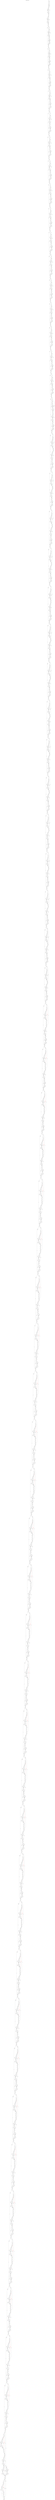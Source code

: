 digraph finite_state_machine {
    label = "mozjpeg.wasm - function 207"
    labelloc =  t
    labelfontsize = 16
    labelfontcolor = black
    labelfontname = "Helvetica"
    node [shape = doublecircle]; 0 1975;
    node [shape = circle];
    0 -> 1[label="block"];
    1 -> 2[label="block"];
    2 -> 3[label="if"];
    2 -> 5[label="~if"];
    3 -> 6[label="br"];
    5 -> 6[label="end"];
    6 -> 7[label="~br_if"];
    6 -> 12[label="br_if"];
    7 -> 8[label="if"];
    7 -> 9[label="~if"];
    8 -> 10[label="else"];
    9 -> 10[label="end"];
    10 -> 11[label="~br_if"];
    10 -> 12[label="br_if"];
    11 -> 12[label="end"];
    12 -> 13[label="block"];
    13 -> 14[label="~br_if"];
    13 -> 21[label="br_if"];
    14 -> 15[label="if"];
    14 -> 16[label="~if"];
    15 -> 17[label="else"];
    16 -> 17[label="end"];
    17 -> 18[label="if"];
    17 -> 20[label="~if"];
    18 -> 21[label="br"];
    20 -> 21[label="end"];
    21 -> 22[label="block"];
    22 -> 23[label="if"];
    22 -> 25[label="~if"];
    23 -> 42[label="br"];
    25 -> 26[label="block"];
    26 -> 27[label="~br_if"];
    26 -> 34[label="br_if"];
    27 -> 28[label="if"];
    27 -> 29[label="~if"];
    28 -> 30[label="else"];
    29 -> 30[label="end"];
    30 -> 31[label="if"];
    30 -> 33[label="~if"];
    31 -> 34[label="br"];
    33 -> 34[label="end"];
    34 -> 35[label="~br_if"];
    34 -> 42[label="br_if"];
    35 -> 36[label="if"];
    35 -> 37[label="~if"];
    36 -> 38[label="else"];
    37 -> 38[label="end"];
    38 -> 39[label="if"];
    38 -> 41[label="~if"];
    39 -> 42[label="br"];
    41 -> 42[label="end"];
    42 -> 43[label="block"];
    43 -> 44[label="if"];
    43 -> 46[label="~if"];
    44 -> 63[label="br"];
    46 -> 47[label="block"];
    47 -> 48[label="~br_if"];
    47 -> 55[label="br_if"];
    48 -> 49[label="if"];
    48 -> 50[label="~if"];
    49 -> 51[label="else"];
    50 -> 51[label="end"];
    51 -> 52[label="if"];
    51 -> 54[label="~if"];
    52 -> 55[label="br"];
    54 -> 55[label="end"];
    55 -> 56[label="~br_if"];
    55 -> 63[label="br_if"];
    56 -> 57[label="if"];
    56 -> 58[label="~if"];
    57 -> 59[label="else"];
    58 -> 59[label="end"];
    59 -> 60[label="if"];
    59 -> 62[label="~if"];
    60 -> 63[label="br"];
    62 -> 63[label="end"];
    63 -> 64[label="block"];
    64 -> 65[label="if"];
    64 -> 67[label="~if"];
    65 -> 84[label="br"];
    67 -> 68[label="block"];
    68 -> 69[label="~br_if"];
    68 -> 76[label="br_if"];
    69 -> 70[label="if"];
    69 -> 71[label="~if"];
    70 -> 72[label="else"];
    71 -> 72[label="end"];
    72 -> 73[label="if"];
    72 -> 75[label="~if"];
    73 -> 76[label="br"];
    75 -> 76[label="end"];
    76 -> 77[label="~br_if"];
    76 -> 84[label="br_if"];
    77 -> 78[label="if"];
    77 -> 79[label="~if"];
    78 -> 80[label="else"];
    79 -> 80[label="end"];
    80 -> 81[label="if"];
    80 -> 83[label="~if"];
    81 -> 84[label="br"];
    83 -> 84[label="end"];
    84 -> 85[label="block"];
    85 -> 86[label="if"];
    85 -> 88[label="~if"];
    86 -> 105[label="br"];
    88 -> 89[label="block"];
    89 -> 90[label="~br_if"];
    89 -> 97[label="br_if"];
    90 -> 91[label="if"];
    90 -> 92[label="~if"];
    91 -> 93[label="else"];
    92 -> 93[label="end"];
    93 -> 94[label="if"];
    93 -> 96[label="~if"];
    94 -> 97[label="br"];
    96 -> 97[label="end"];
    97 -> 98[label="~br_if"];
    97 -> 105[label="br_if"];
    98 -> 99[label="if"];
    98 -> 100[label="~if"];
    99 -> 101[label="else"];
    100 -> 101[label="end"];
    101 -> 102[label="if"];
    101 -> 104[label="~if"];
    102 -> 105[label="br"];
    104 -> 105[label="end"];
    105 -> 106[label="block"];
    106 -> 107[label="if"];
    106 -> 109[label="~if"];
    107 -> 126[label="br"];
    109 -> 110[label="block"];
    110 -> 111[label="~br_if"];
    110 -> 118[label="br_if"];
    111 -> 112[label="if"];
    111 -> 113[label="~if"];
    112 -> 114[label="else"];
    113 -> 114[label="end"];
    114 -> 115[label="if"];
    114 -> 117[label="~if"];
    115 -> 118[label="br"];
    117 -> 118[label="end"];
    118 -> 119[label="~br_if"];
    118 -> 126[label="br_if"];
    119 -> 120[label="if"];
    119 -> 121[label="~if"];
    120 -> 122[label="else"];
    121 -> 122[label="end"];
    122 -> 123[label="if"];
    122 -> 125[label="~if"];
    123 -> 126[label="br"];
    125 -> 126[label="end"];
    126 -> 127[label="block"];
    127 -> 128[label="if"];
    127 -> 130[label="~if"];
    128 -> 147[label="br"];
    130 -> 131[label="block"];
    131 -> 132[label="~br_if"];
    131 -> 139[label="br_if"];
    132 -> 133[label="if"];
    132 -> 134[label="~if"];
    133 -> 135[label="else"];
    134 -> 135[label="end"];
    135 -> 136[label="if"];
    135 -> 138[label="~if"];
    136 -> 139[label="br"];
    138 -> 139[label="end"];
    139 -> 140[label="~br_if"];
    139 -> 147[label="br_if"];
    140 -> 141[label="if"];
    140 -> 142[label="~if"];
    141 -> 143[label="else"];
    142 -> 143[label="end"];
    143 -> 144[label="if"];
    143 -> 146[label="~if"];
    144 -> 147[label="br"];
    146 -> 147[label="end"];
    147 -> 148[label="block"];
    148 -> 149[label="if"];
    148 -> 151[label="~if"];
    149 -> 168[label="br"];
    151 -> 152[label="block"];
    152 -> 153[label="~br_if"];
    152 -> 160[label="br_if"];
    153 -> 154[label="if"];
    153 -> 155[label="~if"];
    154 -> 156[label="else"];
    155 -> 156[label="end"];
    156 -> 157[label="if"];
    156 -> 159[label="~if"];
    157 -> 160[label="br"];
    159 -> 160[label="end"];
    160 -> 161[label="~br_if"];
    160 -> 168[label="br_if"];
    161 -> 162[label="if"];
    161 -> 163[label="~if"];
    162 -> 164[label="else"];
    163 -> 164[label="end"];
    164 -> 165[label="if"];
    164 -> 167[label="~if"];
    165 -> 168[label="br"];
    167 -> 168[label="end"];
    168 -> 169[label="block"];
    169 -> 170[label="if"];
    169 -> 172[label="~if"];
    170 -> 189[label="br"];
    172 -> 173[label="block"];
    173 -> 174[label="~br_if"];
    173 -> 181[label="br_if"];
    174 -> 175[label="if"];
    174 -> 176[label="~if"];
    175 -> 177[label="else"];
    176 -> 177[label="end"];
    177 -> 178[label="if"];
    177 -> 180[label="~if"];
    178 -> 181[label="br"];
    180 -> 181[label="end"];
    181 -> 182[label="~br_if"];
    181 -> 189[label="br_if"];
    182 -> 183[label="if"];
    182 -> 184[label="~if"];
    183 -> 185[label="else"];
    184 -> 185[label="end"];
    185 -> 186[label="if"];
    185 -> 188[label="~if"];
    186 -> 189[label="br"];
    188 -> 189[label="end"];
    189 -> 190[label="block"];
    190 -> 191[label="if"];
    190 -> 193[label="~if"];
    191 -> 210[label="br"];
    193 -> 194[label="block"];
    194 -> 195[label="~br_if"];
    194 -> 202[label="br_if"];
    195 -> 196[label="if"];
    195 -> 197[label="~if"];
    196 -> 198[label="else"];
    197 -> 198[label="end"];
    198 -> 199[label="if"];
    198 -> 201[label="~if"];
    199 -> 202[label="br"];
    201 -> 202[label="end"];
    202 -> 203[label="~br_if"];
    202 -> 210[label="br_if"];
    203 -> 204[label="if"];
    203 -> 205[label="~if"];
    204 -> 206[label="else"];
    205 -> 206[label="end"];
    206 -> 207[label="if"];
    206 -> 209[label="~if"];
    207 -> 210[label="br"];
    209 -> 210[label="end"];
    210 -> 211[label="block"];
    211 -> 212[label="if"];
    211 -> 214[label="~if"];
    212 -> 231[label="br"];
    214 -> 215[label="block"];
    215 -> 216[label="~br_if"];
    215 -> 223[label="br_if"];
    216 -> 217[label="if"];
    216 -> 218[label="~if"];
    217 -> 219[label="else"];
    218 -> 219[label="end"];
    219 -> 220[label="if"];
    219 -> 222[label="~if"];
    220 -> 223[label="br"];
    222 -> 223[label="end"];
    223 -> 224[label="~br_if"];
    223 -> 231[label="br_if"];
    224 -> 225[label="if"];
    224 -> 226[label="~if"];
    225 -> 227[label="else"];
    226 -> 227[label="end"];
    227 -> 228[label="if"];
    227 -> 230[label="~if"];
    228 -> 231[label="br"];
    230 -> 231[label="end"];
    231 -> 232[label="block"];
    232 -> 233[label="if"];
    232 -> 235[label="~if"];
    233 -> 252[label="br"];
    235 -> 236[label="block"];
    236 -> 237[label="~br_if"];
    236 -> 244[label="br_if"];
    237 -> 238[label="if"];
    237 -> 239[label="~if"];
    238 -> 240[label="else"];
    239 -> 240[label="end"];
    240 -> 241[label="if"];
    240 -> 243[label="~if"];
    241 -> 244[label="br"];
    243 -> 244[label="end"];
    244 -> 245[label="~br_if"];
    244 -> 252[label="br_if"];
    245 -> 246[label="if"];
    245 -> 247[label="~if"];
    246 -> 248[label="else"];
    247 -> 248[label="end"];
    248 -> 249[label="if"];
    248 -> 251[label="~if"];
    249 -> 252[label="br"];
    251 -> 252[label="end"];
    252 -> 253[label="block"];
    253 -> 254[label="if"];
    253 -> 256[label="~if"];
    254 -> 273[label="br"];
    256 -> 257[label="block"];
    257 -> 258[label="~br_if"];
    257 -> 265[label="br_if"];
    258 -> 259[label="if"];
    258 -> 260[label="~if"];
    259 -> 261[label="else"];
    260 -> 261[label="end"];
    261 -> 262[label="if"];
    261 -> 264[label="~if"];
    262 -> 265[label="br"];
    264 -> 265[label="end"];
    265 -> 266[label="~br_if"];
    265 -> 273[label="br_if"];
    266 -> 267[label="if"];
    266 -> 268[label="~if"];
    267 -> 269[label="else"];
    268 -> 269[label="end"];
    269 -> 270[label="if"];
    269 -> 272[label="~if"];
    270 -> 273[label="br"];
    272 -> 273[label="end"];
    273 -> 274[label="block"];
    274 -> 275[label="if"];
    274 -> 277[label="~if"];
    275 -> 294[label="br"];
    277 -> 278[label="block"];
    278 -> 279[label="~br_if"];
    278 -> 286[label="br_if"];
    279 -> 280[label="if"];
    279 -> 281[label="~if"];
    280 -> 282[label="else"];
    281 -> 282[label="end"];
    282 -> 283[label="if"];
    282 -> 285[label="~if"];
    283 -> 286[label="br"];
    285 -> 286[label="end"];
    286 -> 287[label="~br_if"];
    286 -> 294[label="br_if"];
    287 -> 288[label="if"];
    287 -> 289[label="~if"];
    288 -> 290[label="else"];
    289 -> 290[label="end"];
    290 -> 291[label="if"];
    290 -> 293[label="~if"];
    291 -> 294[label="br"];
    293 -> 294[label="end"];
    294 -> 295[label="block"];
    295 -> 296[label="if"];
    295 -> 298[label="~if"];
    296 -> 315[label="br"];
    298 -> 299[label="block"];
    299 -> 300[label="~br_if"];
    299 -> 307[label="br_if"];
    300 -> 301[label="if"];
    300 -> 302[label="~if"];
    301 -> 303[label="else"];
    302 -> 303[label="end"];
    303 -> 304[label="if"];
    303 -> 306[label="~if"];
    304 -> 307[label="br"];
    306 -> 307[label="end"];
    307 -> 308[label="~br_if"];
    307 -> 315[label="br_if"];
    308 -> 309[label="if"];
    308 -> 310[label="~if"];
    309 -> 311[label="else"];
    310 -> 311[label="end"];
    311 -> 312[label="if"];
    311 -> 314[label="~if"];
    312 -> 315[label="br"];
    314 -> 315[label="end"];
    315 -> 316[label="block"];
    316 -> 317[label="if"];
    316 -> 319[label="~if"];
    317 -> 336[label="br"];
    319 -> 320[label="block"];
    320 -> 321[label="~br_if"];
    320 -> 328[label="br_if"];
    321 -> 322[label="if"];
    321 -> 323[label="~if"];
    322 -> 324[label="else"];
    323 -> 324[label="end"];
    324 -> 325[label="if"];
    324 -> 327[label="~if"];
    325 -> 328[label="br"];
    327 -> 328[label="end"];
    328 -> 329[label="~br_if"];
    328 -> 336[label="br_if"];
    329 -> 330[label="if"];
    329 -> 331[label="~if"];
    330 -> 332[label="else"];
    331 -> 332[label="end"];
    332 -> 333[label="if"];
    332 -> 335[label="~if"];
    333 -> 336[label="br"];
    335 -> 336[label="end"];
    336 -> 337[label="block"];
    337 -> 338[label="if"];
    337 -> 340[label="~if"];
    338 -> 357[label="br"];
    340 -> 341[label="block"];
    341 -> 342[label="~br_if"];
    341 -> 349[label="br_if"];
    342 -> 343[label="if"];
    342 -> 344[label="~if"];
    343 -> 345[label="else"];
    344 -> 345[label="end"];
    345 -> 346[label="if"];
    345 -> 348[label="~if"];
    346 -> 349[label="br"];
    348 -> 349[label="end"];
    349 -> 350[label="~br_if"];
    349 -> 357[label="br_if"];
    350 -> 351[label="if"];
    350 -> 352[label="~if"];
    351 -> 353[label="else"];
    352 -> 353[label="end"];
    353 -> 354[label="if"];
    353 -> 356[label="~if"];
    354 -> 357[label="br"];
    356 -> 357[label="end"];
    357 -> 358[label="block"];
    358 -> 359[label="if"];
    358 -> 361[label="~if"];
    359 -> 388[label="br"];
    361 -> 362[label="block"];
    362 -> 363[label="~br_if"];
    362 -> 371[label="br_if"];
    363 -> 364[label="~br_if"];
    363 -> 371[label="br_if"];
    364 -> 365[label="if"];
    364 -> 366[label="~if"];
    365 -> 367[label="else"];
    366 -> 367[label="end"];
    367 -> 368[label="if"];
    367 -> 370[label="~if"];
    368 -> 371[label="br"];
    370 -> 371[label="end"];
    371 -> 372[label="block"];
    372 -> 373[label="~br_if"];
    372 -> 380[label="br_if"];
    373 -> 374[label="if"];
    373 -> 375[label="~if"];
    374 -> 376[label="else"];
    375 -> 376[label="end"];
    376 -> 377[label="if"];
    376 -> 379[label="~if"];
    377 -> 380[label="br"];
    379 -> 380[label="end"];
    380 -> 381[label="~br_if"];
    380 -> 388[label="br_if"];
    381 -> 382[label="if"];
    381 -> 383[label="~if"];
    382 -> 384[label="else"];
    383 -> 384[label="end"];
    384 -> 385[label="if"];
    384 -> 387[label="~if"];
    385 -> 388[label="br"];
    387 -> 388[label="end"];
    388 -> 389[label="block"];
    389 -> 390[label="if"];
    389 -> 392[label="~if"];
    390 -> 420[label="br"];
    392 -> 393[label="if"];
    392 -> 403[label="~if"];
    393 -> 394[label="block"];
    394 -> 395[label="~br_if"];
    394 -> 402[label="br_if"];
    395 -> 396[label="if"];
    395 -> 397[label="~if"];
    396 -> 398[label="else"];
    397 -> 398[label="end"];
    398 -> 399[label="if"];
    398 -> 401[label="~if"];
    399 -> 402[label="br"];
    401 -> 402[label="end"];
    402 -> 403[label="end"];
    403 -> 404[label="block"];
    404 -> 405[label="~br_if"];
    404 -> 412[label="br_if"];
    405 -> 406[label="if"];
    405 -> 407[label="~if"];
    406 -> 408[label="else"];
    407 -> 408[label="end"];
    408 -> 409[label="if"];
    408 -> 411[label="~if"];
    409 -> 412[label="br"];
    411 -> 412[label="end"];
    412 -> 413[label="~br_if"];
    412 -> 420[label="br_if"];
    413 -> 414[label="if"];
    413 -> 415[label="~if"];
    414 -> 416[label="else"];
    415 -> 416[label="end"];
    416 -> 417[label="if"];
    416 -> 419[label="~if"];
    417 -> 420[label="br"];
    419 -> 420[label="end"];
    420 -> 421[label="block"];
    421 -> 422[label="if"];
    421 -> 424[label="~if"];
    422 -> 452[label="br"];
    424 -> 425[label="if"];
    424 -> 435[label="~if"];
    425 -> 426[label="block"];
    426 -> 427[label="~br_if"];
    426 -> 434[label="br_if"];
    427 -> 428[label="if"];
    427 -> 429[label="~if"];
    428 -> 430[label="else"];
    429 -> 430[label="end"];
    430 -> 431[label="if"];
    430 -> 433[label="~if"];
    431 -> 434[label="br"];
    433 -> 434[label="end"];
    434 -> 435[label="end"];
    435 -> 436[label="block"];
    436 -> 437[label="~br_if"];
    436 -> 444[label="br_if"];
    437 -> 438[label="if"];
    437 -> 439[label="~if"];
    438 -> 440[label="else"];
    439 -> 440[label="end"];
    440 -> 441[label="if"];
    440 -> 443[label="~if"];
    441 -> 444[label="br"];
    443 -> 444[label="end"];
    444 -> 445[label="~br_if"];
    444 -> 452[label="br_if"];
    445 -> 446[label="if"];
    445 -> 447[label="~if"];
    446 -> 448[label="else"];
    447 -> 448[label="end"];
    448 -> 449[label="if"];
    448 -> 451[label="~if"];
    449 -> 452[label="br"];
    451 -> 452[label="end"];
    452 -> 453[label="block"];
    453 -> 454[label="if"];
    453 -> 456[label="~if"];
    454 -> 484[label="br"];
    456 -> 457[label="if"];
    456 -> 467[label="~if"];
    457 -> 458[label="block"];
    458 -> 459[label="~br_if"];
    458 -> 466[label="br_if"];
    459 -> 460[label="if"];
    459 -> 461[label="~if"];
    460 -> 462[label="else"];
    461 -> 462[label="end"];
    462 -> 463[label="if"];
    462 -> 465[label="~if"];
    463 -> 466[label="br"];
    465 -> 466[label="end"];
    466 -> 467[label="end"];
    467 -> 468[label="block"];
    468 -> 469[label="~br_if"];
    468 -> 476[label="br_if"];
    469 -> 470[label="if"];
    469 -> 471[label="~if"];
    470 -> 472[label="else"];
    471 -> 472[label="end"];
    472 -> 473[label="if"];
    472 -> 475[label="~if"];
    473 -> 476[label="br"];
    475 -> 476[label="end"];
    476 -> 477[label="~br_if"];
    476 -> 484[label="br_if"];
    477 -> 478[label="if"];
    477 -> 479[label="~if"];
    478 -> 480[label="else"];
    479 -> 480[label="end"];
    480 -> 481[label="if"];
    480 -> 483[label="~if"];
    481 -> 484[label="br"];
    483 -> 484[label="end"];
    484 -> 485[label="block"];
    485 -> 486[label="if"];
    485 -> 488[label="~if"];
    486 -> 516[label="br"];
    488 -> 489[label="if"];
    488 -> 499[label="~if"];
    489 -> 490[label="block"];
    490 -> 491[label="~br_if"];
    490 -> 498[label="br_if"];
    491 -> 492[label="if"];
    491 -> 493[label="~if"];
    492 -> 494[label="else"];
    493 -> 494[label="end"];
    494 -> 495[label="if"];
    494 -> 497[label="~if"];
    495 -> 498[label="br"];
    497 -> 498[label="end"];
    498 -> 499[label="end"];
    499 -> 500[label="block"];
    500 -> 501[label="~br_if"];
    500 -> 508[label="br_if"];
    501 -> 502[label="if"];
    501 -> 503[label="~if"];
    502 -> 504[label="else"];
    503 -> 504[label="end"];
    504 -> 505[label="if"];
    504 -> 507[label="~if"];
    505 -> 508[label="br"];
    507 -> 508[label="end"];
    508 -> 509[label="~br_if"];
    508 -> 516[label="br_if"];
    509 -> 510[label="if"];
    509 -> 511[label="~if"];
    510 -> 512[label="else"];
    511 -> 512[label="end"];
    512 -> 513[label="if"];
    512 -> 515[label="~if"];
    513 -> 516[label="br"];
    515 -> 516[label="end"];
    516 -> 517[label="block"];
    517 -> 518[label="if"];
    517 -> 520[label="~if"];
    518 -> 548[label="br"];
    520 -> 521[label="if"];
    520 -> 531[label="~if"];
    521 -> 522[label="block"];
    522 -> 523[label="~br_if"];
    522 -> 530[label="br_if"];
    523 -> 524[label="if"];
    523 -> 525[label="~if"];
    524 -> 526[label="else"];
    525 -> 526[label="end"];
    526 -> 527[label="if"];
    526 -> 529[label="~if"];
    527 -> 530[label="br"];
    529 -> 530[label="end"];
    530 -> 531[label="end"];
    531 -> 532[label="block"];
    532 -> 533[label="~br_if"];
    532 -> 540[label="br_if"];
    533 -> 534[label="if"];
    533 -> 535[label="~if"];
    534 -> 536[label="else"];
    535 -> 536[label="end"];
    536 -> 537[label="if"];
    536 -> 539[label="~if"];
    537 -> 540[label="br"];
    539 -> 540[label="end"];
    540 -> 541[label="~br_if"];
    540 -> 548[label="br_if"];
    541 -> 542[label="if"];
    541 -> 543[label="~if"];
    542 -> 544[label="else"];
    543 -> 544[label="end"];
    544 -> 545[label="if"];
    544 -> 547[label="~if"];
    545 -> 548[label="br"];
    547 -> 548[label="end"];
    548 -> 549[label="block"];
    549 -> 550[label="if"];
    549 -> 552[label="~if"];
    550 -> 580[label="br"];
    552 -> 553[label="if"];
    552 -> 563[label="~if"];
    553 -> 554[label="block"];
    554 -> 555[label="~br_if"];
    554 -> 562[label="br_if"];
    555 -> 556[label="if"];
    555 -> 557[label="~if"];
    556 -> 558[label="else"];
    557 -> 558[label="end"];
    558 -> 559[label="if"];
    558 -> 561[label="~if"];
    559 -> 562[label="br"];
    561 -> 562[label="end"];
    562 -> 563[label="end"];
    563 -> 564[label="block"];
    564 -> 565[label="~br_if"];
    564 -> 572[label="br_if"];
    565 -> 566[label="if"];
    565 -> 567[label="~if"];
    566 -> 568[label="else"];
    567 -> 568[label="end"];
    568 -> 569[label="if"];
    568 -> 571[label="~if"];
    569 -> 572[label="br"];
    571 -> 572[label="end"];
    572 -> 573[label="~br_if"];
    572 -> 580[label="br_if"];
    573 -> 574[label="if"];
    573 -> 575[label="~if"];
    574 -> 576[label="else"];
    575 -> 576[label="end"];
    576 -> 577[label="if"];
    576 -> 579[label="~if"];
    577 -> 580[label="br"];
    579 -> 580[label="end"];
    580 -> 581[label="block"];
    581 -> 582[label="if"];
    581 -> 584[label="~if"];
    582 -> 612[label="br"];
    584 -> 585[label="if"];
    584 -> 595[label="~if"];
    585 -> 586[label="block"];
    586 -> 587[label="~br_if"];
    586 -> 594[label="br_if"];
    587 -> 588[label="if"];
    587 -> 589[label="~if"];
    588 -> 590[label="else"];
    589 -> 590[label="end"];
    590 -> 591[label="if"];
    590 -> 593[label="~if"];
    591 -> 594[label="br"];
    593 -> 594[label="end"];
    594 -> 595[label="end"];
    595 -> 596[label="block"];
    596 -> 597[label="~br_if"];
    596 -> 604[label="br_if"];
    597 -> 598[label="if"];
    597 -> 599[label="~if"];
    598 -> 600[label="else"];
    599 -> 600[label="end"];
    600 -> 601[label="if"];
    600 -> 603[label="~if"];
    601 -> 604[label="br"];
    603 -> 604[label="end"];
    604 -> 605[label="~br_if"];
    604 -> 612[label="br_if"];
    605 -> 606[label="if"];
    605 -> 607[label="~if"];
    606 -> 608[label="else"];
    607 -> 608[label="end"];
    608 -> 609[label="if"];
    608 -> 611[label="~if"];
    609 -> 612[label="br"];
    611 -> 612[label="end"];
    612 -> 613[label="block"];
    613 -> 614[label="if"];
    613 -> 616[label="~if"];
    614 -> 644[label="br"];
    616 -> 617[label="if"];
    616 -> 627[label="~if"];
    617 -> 618[label="block"];
    618 -> 619[label="~br_if"];
    618 -> 626[label="br_if"];
    619 -> 620[label="if"];
    619 -> 621[label="~if"];
    620 -> 622[label="else"];
    621 -> 622[label="end"];
    622 -> 623[label="if"];
    622 -> 625[label="~if"];
    623 -> 626[label="br"];
    625 -> 626[label="end"];
    626 -> 627[label="end"];
    627 -> 628[label="block"];
    628 -> 629[label="~br_if"];
    628 -> 636[label="br_if"];
    629 -> 630[label="if"];
    629 -> 631[label="~if"];
    630 -> 632[label="else"];
    631 -> 632[label="end"];
    632 -> 633[label="if"];
    632 -> 635[label="~if"];
    633 -> 636[label="br"];
    635 -> 636[label="end"];
    636 -> 637[label="~br_if"];
    636 -> 644[label="br_if"];
    637 -> 638[label="if"];
    637 -> 639[label="~if"];
    638 -> 640[label="else"];
    639 -> 640[label="end"];
    640 -> 641[label="if"];
    640 -> 643[label="~if"];
    641 -> 644[label="br"];
    643 -> 644[label="end"];
    644 -> 645[label="block"];
    645 -> 646[label="if"];
    645 -> 648[label="~if"];
    646 -> 676[label="br"];
    648 -> 649[label="if"];
    648 -> 659[label="~if"];
    649 -> 650[label="block"];
    650 -> 651[label="~br_if"];
    650 -> 658[label="br_if"];
    651 -> 652[label="if"];
    651 -> 653[label="~if"];
    652 -> 654[label="else"];
    653 -> 654[label="end"];
    654 -> 655[label="if"];
    654 -> 657[label="~if"];
    655 -> 658[label="br"];
    657 -> 658[label="end"];
    658 -> 659[label="end"];
    659 -> 660[label="block"];
    660 -> 661[label="~br_if"];
    660 -> 668[label="br_if"];
    661 -> 662[label="if"];
    661 -> 663[label="~if"];
    662 -> 664[label="else"];
    663 -> 664[label="end"];
    664 -> 665[label="if"];
    664 -> 667[label="~if"];
    665 -> 668[label="br"];
    667 -> 668[label="end"];
    668 -> 669[label="~br_if"];
    668 -> 676[label="br_if"];
    669 -> 670[label="if"];
    669 -> 671[label="~if"];
    670 -> 672[label="else"];
    671 -> 672[label="end"];
    672 -> 673[label="if"];
    672 -> 675[label="~if"];
    673 -> 676[label="br"];
    675 -> 676[label="end"];
    676 -> 677[label="block"];
    677 -> 678[label="if"];
    677 -> 680[label="~if"];
    678 -> 708[label="br"];
    680 -> 681[label="if"];
    680 -> 691[label="~if"];
    681 -> 682[label="block"];
    682 -> 683[label="~br_if"];
    682 -> 690[label="br_if"];
    683 -> 684[label="if"];
    683 -> 685[label="~if"];
    684 -> 686[label="else"];
    685 -> 686[label="end"];
    686 -> 687[label="if"];
    686 -> 689[label="~if"];
    687 -> 690[label="br"];
    689 -> 690[label="end"];
    690 -> 691[label="end"];
    691 -> 692[label="block"];
    692 -> 693[label="~br_if"];
    692 -> 700[label="br_if"];
    693 -> 694[label="if"];
    693 -> 695[label="~if"];
    694 -> 696[label="else"];
    695 -> 696[label="end"];
    696 -> 697[label="if"];
    696 -> 699[label="~if"];
    697 -> 700[label="br"];
    699 -> 700[label="end"];
    700 -> 701[label="~br_if"];
    700 -> 708[label="br_if"];
    701 -> 702[label="if"];
    701 -> 703[label="~if"];
    702 -> 704[label="else"];
    703 -> 704[label="end"];
    704 -> 705[label="if"];
    704 -> 707[label="~if"];
    705 -> 708[label="br"];
    707 -> 708[label="end"];
    708 -> 709[label="block"];
    709 -> 710[label="if"];
    709 -> 712[label="~if"];
    710 -> 740[label="br"];
    712 -> 713[label="if"];
    712 -> 723[label="~if"];
    713 -> 714[label="block"];
    714 -> 715[label="~br_if"];
    714 -> 722[label="br_if"];
    715 -> 716[label="if"];
    715 -> 717[label="~if"];
    716 -> 718[label="else"];
    717 -> 718[label="end"];
    718 -> 719[label="if"];
    718 -> 721[label="~if"];
    719 -> 722[label="br"];
    721 -> 722[label="end"];
    722 -> 723[label="end"];
    723 -> 724[label="block"];
    724 -> 725[label="~br_if"];
    724 -> 732[label="br_if"];
    725 -> 726[label="if"];
    725 -> 727[label="~if"];
    726 -> 728[label="else"];
    727 -> 728[label="end"];
    728 -> 729[label="if"];
    728 -> 731[label="~if"];
    729 -> 732[label="br"];
    731 -> 732[label="end"];
    732 -> 733[label="~br_if"];
    732 -> 740[label="br_if"];
    733 -> 734[label="if"];
    733 -> 735[label="~if"];
    734 -> 736[label="else"];
    735 -> 736[label="end"];
    736 -> 737[label="if"];
    736 -> 739[label="~if"];
    737 -> 740[label="br"];
    739 -> 740[label="end"];
    740 -> 741[label="block"];
    741 -> 742[label="if"];
    741 -> 744[label="~if"];
    742 -> 772[label="br"];
    744 -> 745[label="if"];
    744 -> 755[label="~if"];
    745 -> 746[label="block"];
    746 -> 747[label="~br_if"];
    746 -> 754[label="br_if"];
    747 -> 748[label="if"];
    747 -> 749[label="~if"];
    748 -> 750[label="else"];
    749 -> 750[label="end"];
    750 -> 751[label="if"];
    750 -> 753[label="~if"];
    751 -> 754[label="br"];
    753 -> 754[label="end"];
    754 -> 755[label="end"];
    755 -> 756[label="block"];
    756 -> 757[label="~br_if"];
    756 -> 764[label="br_if"];
    757 -> 758[label="if"];
    757 -> 759[label="~if"];
    758 -> 760[label="else"];
    759 -> 760[label="end"];
    760 -> 761[label="if"];
    760 -> 763[label="~if"];
    761 -> 764[label="br"];
    763 -> 764[label="end"];
    764 -> 765[label="~br_if"];
    764 -> 772[label="br_if"];
    765 -> 766[label="if"];
    765 -> 767[label="~if"];
    766 -> 768[label="else"];
    767 -> 768[label="end"];
    768 -> 769[label="if"];
    768 -> 771[label="~if"];
    769 -> 772[label="br"];
    771 -> 772[label="end"];
    772 -> 773[label="block"];
    773 -> 774[label="if"];
    773 -> 776[label="~if"];
    774 -> 804[label="br"];
    776 -> 777[label="if"];
    776 -> 787[label="~if"];
    777 -> 778[label="block"];
    778 -> 779[label="~br_if"];
    778 -> 786[label="br_if"];
    779 -> 780[label="if"];
    779 -> 781[label="~if"];
    780 -> 782[label="else"];
    781 -> 782[label="end"];
    782 -> 783[label="if"];
    782 -> 785[label="~if"];
    783 -> 786[label="br"];
    785 -> 786[label="end"];
    786 -> 787[label="end"];
    787 -> 788[label="block"];
    788 -> 789[label="~br_if"];
    788 -> 796[label="br_if"];
    789 -> 790[label="if"];
    789 -> 791[label="~if"];
    790 -> 792[label="else"];
    791 -> 792[label="end"];
    792 -> 793[label="if"];
    792 -> 795[label="~if"];
    793 -> 796[label="br"];
    795 -> 796[label="end"];
    796 -> 797[label="~br_if"];
    796 -> 804[label="br_if"];
    797 -> 798[label="if"];
    797 -> 799[label="~if"];
    798 -> 800[label="else"];
    799 -> 800[label="end"];
    800 -> 801[label="if"];
    800 -> 803[label="~if"];
    801 -> 804[label="br"];
    803 -> 804[label="end"];
    804 -> 805[label="block"];
    805 -> 806[label="if"];
    805 -> 808[label="~if"];
    806 -> 836[label="br"];
    808 -> 809[label="if"];
    808 -> 819[label="~if"];
    809 -> 810[label="block"];
    810 -> 811[label="~br_if"];
    810 -> 818[label="br_if"];
    811 -> 812[label="if"];
    811 -> 813[label="~if"];
    812 -> 814[label="else"];
    813 -> 814[label="end"];
    814 -> 815[label="if"];
    814 -> 817[label="~if"];
    815 -> 818[label="br"];
    817 -> 818[label="end"];
    818 -> 819[label="end"];
    819 -> 820[label="block"];
    820 -> 821[label="~br_if"];
    820 -> 828[label="br_if"];
    821 -> 822[label="if"];
    821 -> 823[label="~if"];
    822 -> 824[label="else"];
    823 -> 824[label="end"];
    824 -> 825[label="if"];
    824 -> 827[label="~if"];
    825 -> 828[label="br"];
    827 -> 828[label="end"];
    828 -> 829[label="~br_if"];
    828 -> 836[label="br_if"];
    829 -> 830[label="if"];
    829 -> 831[label="~if"];
    830 -> 832[label="else"];
    831 -> 832[label="end"];
    832 -> 833[label="if"];
    832 -> 835[label="~if"];
    833 -> 836[label="br"];
    835 -> 836[label="end"];
    836 -> 837[label="block"];
    837 -> 838[label="if"];
    837 -> 840[label="~if"];
    838 -> 868[label="br"];
    840 -> 841[label="if"];
    840 -> 851[label="~if"];
    841 -> 842[label="block"];
    842 -> 843[label="~br_if"];
    842 -> 850[label="br_if"];
    843 -> 844[label="if"];
    843 -> 845[label="~if"];
    844 -> 846[label="else"];
    845 -> 846[label="end"];
    846 -> 847[label="if"];
    846 -> 849[label="~if"];
    847 -> 850[label="br"];
    849 -> 850[label="end"];
    850 -> 851[label="end"];
    851 -> 852[label="block"];
    852 -> 853[label="~br_if"];
    852 -> 860[label="br_if"];
    853 -> 854[label="if"];
    853 -> 855[label="~if"];
    854 -> 856[label="else"];
    855 -> 856[label="end"];
    856 -> 857[label="if"];
    856 -> 859[label="~if"];
    857 -> 860[label="br"];
    859 -> 860[label="end"];
    860 -> 861[label="~br_if"];
    860 -> 868[label="br_if"];
    861 -> 862[label="if"];
    861 -> 863[label="~if"];
    862 -> 864[label="else"];
    863 -> 864[label="end"];
    864 -> 865[label="if"];
    864 -> 867[label="~if"];
    865 -> 868[label="br"];
    867 -> 868[label="end"];
    868 -> 869[label="block"];
    869 -> 870[label="if"];
    869 -> 872[label="~if"];
    870 -> 903[label="br"];
    872 -> 873[label="if"];
    872 -> 886[label="~if"];
    873 -> 874[label="loop"];
    874 -> 875[label="block"];
    875 -> 876[label="~br_if"];
    875 -> 883[label="br_if"];
    876 -> 877[label="if"];
    876 -> 878[label="~if"];
    877 -> 879[label="else"];
    878 -> 879[label="end"];
    879 -> 880[label="if"];
    879 -> 882[label="~if"];
    880 -> 883[label="br"];
    882 -> 883[label="end"];
    883 -> 884[label="~br_if"];
    883 -> 874[color="red" fontcolor="red" label="br_if"];
    884 -> 885[label="end"];
    885 -> 886[label="end"];
    886 -> 887[label="block"];
    887 -> 888[label="~br_if"];
    887 -> 895[label="br_if"];
    888 -> 889[label="if"];
    888 -> 890[label="~if"];
    889 -> 891[label="else"];
    890 -> 891[label="end"];
    891 -> 892[label="if"];
    891 -> 894[label="~if"];
    892 -> 895[label="br"];
    894 -> 895[label="end"];
    895 -> 896[label="~br_if"];
    895 -> 903[label="br_if"];
    896 -> 897[label="if"];
    896 -> 898[label="~if"];
    897 -> 899[label="else"];
    898 -> 899[label="end"];
    899 -> 900[label="if"];
    899 -> 902[label="~if"];
    900 -> 903[label="br"];
    902 -> 903[label="end"];
    903 -> 904[label="block"];
    904 -> 905[label="if"];
    904 -> 907[label="~if"];
    905 -> 938[label="br"];
    907 -> 908[label="if"];
    907 -> 921[label="~if"];
    908 -> 909[label="loop"];
    909 -> 910[label="block"];
    910 -> 911[label="~br_if"];
    910 -> 918[label="br_if"];
    911 -> 912[label="if"];
    911 -> 913[label="~if"];
    912 -> 914[label="else"];
    913 -> 914[label="end"];
    914 -> 915[label="if"];
    914 -> 917[label="~if"];
    915 -> 918[label="br"];
    917 -> 918[label="end"];
    918 -> 919[label="~br_if"];
    918 -> 909[color="red" fontcolor="red" label="br_if"];
    919 -> 920[label="end"];
    920 -> 921[label="end"];
    921 -> 922[label="block"];
    922 -> 923[label="~br_if"];
    922 -> 930[label="br_if"];
    923 -> 924[label="if"];
    923 -> 925[label="~if"];
    924 -> 926[label="else"];
    925 -> 926[label="end"];
    926 -> 927[label="if"];
    926 -> 929[label="~if"];
    927 -> 930[label="br"];
    929 -> 930[label="end"];
    930 -> 931[label="~br_if"];
    930 -> 938[label="br_if"];
    931 -> 932[label="if"];
    931 -> 933[label="~if"];
    932 -> 934[label="else"];
    933 -> 934[label="end"];
    934 -> 935[label="if"];
    934 -> 937[label="~if"];
    935 -> 938[label="br"];
    937 -> 938[label="end"];
    938 -> 939[label="block"];
    939 -> 940[label="if"];
    939 -> 942[label="~if"];
    940 -> 973[label="br"];
    942 -> 943[label="if"];
    942 -> 956[label="~if"];
    943 -> 944[label="loop"];
    944 -> 945[label="block"];
    945 -> 946[label="~br_if"];
    945 -> 953[label="br_if"];
    946 -> 947[label="if"];
    946 -> 948[label="~if"];
    947 -> 949[label="else"];
    948 -> 949[label="end"];
    949 -> 950[label="if"];
    949 -> 952[label="~if"];
    950 -> 953[label="br"];
    952 -> 953[label="end"];
    953 -> 954[label="~br_if"];
    953 -> 944[color="red" fontcolor="red" label="br_if"];
    954 -> 955[label="end"];
    955 -> 956[label="end"];
    956 -> 957[label="block"];
    957 -> 958[label="~br_if"];
    957 -> 965[label="br_if"];
    958 -> 959[label="if"];
    958 -> 960[label="~if"];
    959 -> 961[label="else"];
    960 -> 961[label="end"];
    961 -> 962[label="if"];
    961 -> 964[label="~if"];
    962 -> 965[label="br"];
    964 -> 965[label="end"];
    965 -> 966[label="~br_if"];
    965 -> 973[label="br_if"];
    966 -> 967[label="if"];
    966 -> 968[label="~if"];
    967 -> 969[label="else"];
    968 -> 969[label="end"];
    969 -> 970[label="if"];
    969 -> 972[label="~if"];
    970 -> 973[label="br"];
    972 -> 973[label="end"];
    973 -> 974[label="block"];
    974 -> 975[label="if"];
    974 -> 977[label="~if"];
    975 -> 1008[label="br"];
    977 -> 978[label="if"];
    977 -> 991[label="~if"];
    978 -> 979[label="loop"];
    979 -> 980[label="block"];
    980 -> 981[label="~br_if"];
    980 -> 988[label="br_if"];
    981 -> 982[label="if"];
    981 -> 983[label="~if"];
    982 -> 984[label="else"];
    983 -> 984[label="end"];
    984 -> 985[label="if"];
    984 -> 987[label="~if"];
    985 -> 988[label="br"];
    987 -> 988[label="end"];
    988 -> 989[label="~br_if"];
    988 -> 979[color="red" fontcolor="red" label="br_if"];
    989 -> 990[label="end"];
    990 -> 991[label="end"];
    991 -> 992[label="block"];
    992 -> 993[label="~br_if"];
    992 -> 1000[label="br_if"];
    993 -> 994[label="if"];
    993 -> 995[label="~if"];
    994 -> 996[label="else"];
    995 -> 996[label="end"];
    996 -> 997[label="if"];
    996 -> 999[label="~if"];
    997 -> 1000[label="br"];
    999 -> 1000[label="end"];
    1000 -> 1001[label="~br_if"];
    1000 -> 1008[label="br_if"];
    1001 -> 1002[label="if"];
    1001 -> 1003[label="~if"];
    1002 -> 1004[label="else"];
    1003 -> 1004[label="end"];
    1004 -> 1005[label="if"];
    1004 -> 1007[label="~if"];
    1005 -> 1008[label="br"];
    1007 -> 1008[label="end"];
    1008 -> 1009[label="block"];
    1009 -> 1010[label="if"];
    1009 -> 1012[label="~if"];
    1010 -> 1043[label="br"];
    1012 -> 1013[label="if"];
    1012 -> 1026[label="~if"];
    1013 -> 1014[label="loop"];
    1014 -> 1015[label="block"];
    1015 -> 1016[label="~br_if"];
    1015 -> 1023[label="br_if"];
    1016 -> 1017[label="if"];
    1016 -> 1018[label="~if"];
    1017 -> 1019[label="else"];
    1018 -> 1019[label="end"];
    1019 -> 1020[label="if"];
    1019 -> 1022[label="~if"];
    1020 -> 1023[label="br"];
    1022 -> 1023[label="end"];
    1023 -> 1024[label="~br_if"];
    1023 -> 1014[color="red" fontcolor="red" label="br_if"];
    1024 -> 1025[label="end"];
    1025 -> 1026[label="end"];
    1026 -> 1027[label="block"];
    1027 -> 1028[label="~br_if"];
    1027 -> 1035[label="br_if"];
    1028 -> 1029[label="if"];
    1028 -> 1030[label="~if"];
    1029 -> 1031[label="else"];
    1030 -> 1031[label="end"];
    1031 -> 1032[label="if"];
    1031 -> 1034[label="~if"];
    1032 -> 1035[label="br"];
    1034 -> 1035[label="end"];
    1035 -> 1036[label="~br_if"];
    1035 -> 1043[label="br_if"];
    1036 -> 1037[label="if"];
    1036 -> 1038[label="~if"];
    1037 -> 1039[label="else"];
    1038 -> 1039[label="end"];
    1039 -> 1040[label="if"];
    1039 -> 1042[label="~if"];
    1040 -> 1043[label="br"];
    1042 -> 1043[label="end"];
    1043 -> 1044[label="block"];
    1044 -> 1045[label="if"];
    1044 -> 1047[label="~if"];
    1045 -> 1078[label="br"];
    1047 -> 1048[label="if"];
    1047 -> 1061[label="~if"];
    1048 -> 1049[label="loop"];
    1049 -> 1050[label="block"];
    1050 -> 1051[label="~br_if"];
    1050 -> 1058[label="br_if"];
    1051 -> 1052[label="if"];
    1051 -> 1053[label="~if"];
    1052 -> 1054[label="else"];
    1053 -> 1054[label="end"];
    1054 -> 1055[label="if"];
    1054 -> 1057[label="~if"];
    1055 -> 1058[label="br"];
    1057 -> 1058[label="end"];
    1058 -> 1059[label="~br_if"];
    1058 -> 1049[color="red" fontcolor="red" label="br_if"];
    1059 -> 1060[label="end"];
    1060 -> 1061[label="end"];
    1061 -> 1062[label="block"];
    1062 -> 1063[label="~br_if"];
    1062 -> 1070[label="br_if"];
    1063 -> 1064[label="if"];
    1063 -> 1065[label="~if"];
    1064 -> 1066[label="else"];
    1065 -> 1066[label="end"];
    1066 -> 1067[label="if"];
    1066 -> 1069[label="~if"];
    1067 -> 1070[label="br"];
    1069 -> 1070[label="end"];
    1070 -> 1071[label="~br_if"];
    1070 -> 1078[label="br_if"];
    1071 -> 1072[label="if"];
    1071 -> 1073[label="~if"];
    1072 -> 1074[label="else"];
    1073 -> 1074[label="end"];
    1074 -> 1075[label="if"];
    1074 -> 1077[label="~if"];
    1075 -> 1078[label="br"];
    1077 -> 1078[label="end"];
    1078 -> 1079[label="block"];
    1079 -> 1080[label="if"];
    1079 -> 1082[label="~if"];
    1080 -> 1113[label="br"];
    1082 -> 1083[label="if"];
    1082 -> 1096[label="~if"];
    1083 -> 1084[label="loop"];
    1084 -> 1085[label="block"];
    1085 -> 1086[label="~br_if"];
    1085 -> 1093[label="br_if"];
    1086 -> 1087[label="if"];
    1086 -> 1088[label="~if"];
    1087 -> 1089[label="else"];
    1088 -> 1089[label="end"];
    1089 -> 1090[label="if"];
    1089 -> 1092[label="~if"];
    1090 -> 1093[label="br"];
    1092 -> 1093[label="end"];
    1093 -> 1094[label="~br_if"];
    1093 -> 1084[color="red" fontcolor="red" label="br_if"];
    1094 -> 1095[label="end"];
    1095 -> 1096[label="end"];
    1096 -> 1097[label="block"];
    1097 -> 1098[label="~br_if"];
    1097 -> 1105[label="br_if"];
    1098 -> 1099[label="if"];
    1098 -> 1100[label="~if"];
    1099 -> 1101[label="else"];
    1100 -> 1101[label="end"];
    1101 -> 1102[label="if"];
    1101 -> 1104[label="~if"];
    1102 -> 1105[label="br"];
    1104 -> 1105[label="end"];
    1105 -> 1106[label="~br_if"];
    1105 -> 1113[label="br_if"];
    1106 -> 1107[label="if"];
    1106 -> 1108[label="~if"];
    1107 -> 1109[label="else"];
    1108 -> 1109[label="end"];
    1109 -> 1110[label="if"];
    1109 -> 1112[label="~if"];
    1110 -> 1113[label="br"];
    1112 -> 1113[label="end"];
    1113 -> 1114[label="block"];
    1114 -> 1115[label="if"];
    1114 -> 1117[label="~if"];
    1115 -> 1148[label="br"];
    1117 -> 1118[label="if"];
    1117 -> 1131[label="~if"];
    1118 -> 1119[label="loop"];
    1119 -> 1120[label="block"];
    1120 -> 1121[label="~br_if"];
    1120 -> 1128[label="br_if"];
    1121 -> 1122[label="if"];
    1121 -> 1123[label="~if"];
    1122 -> 1124[label="else"];
    1123 -> 1124[label="end"];
    1124 -> 1125[label="if"];
    1124 -> 1127[label="~if"];
    1125 -> 1128[label="br"];
    1127 -> 1128[label="end"];
    1128 -> 1129[label="~br_if"];
    1128 -> 1119[color="red" fontcolor="red" label="br_if"];
    1129 -> 1130[label="end"];
    1130 -> 1131[label="end"];
    1131 -> 1132[label="block"];
    1132 -> 1133[label="~br_if"];
    1132 -> 1140[label="br_if"];
    1133 -> 1134[label="if"];
    1133 -> 1135[label="~if"];
    1134 -> 1136[label="else"];
    1135 -> 1136[label="end"];
    1136 -> 1137[label="if"];
    1136 -> 1139[label="~if"];
    1137 -> 1140[label="br"];
    1139 -> 1140[label="end"];
    1140 -> 1141[label="~br_if"];
    1140 -> 1148[label="br_if"];
    1141 -> 1142[label="if"];
    1141 -> 1143[label="~if"];
    1142 -> 1144[label="else"];
    1143 -> 1144[label="end"];
    1144 -> 1145[label="if"];
    1144 -> 1147[label="~if"];
    1145 -> 1148[label="br"];
    1147 -> 1148[label="end"];
    1148 -> 1149[label="block"];
    1149 -> 1150[label="if"];
    1149 -> 1152[label="~if"];
    1150 -> 1183[label="br"];
    1152 -> 1153[label="if"];
    1152 -> 1166[label="~if"];
    1153 -> 1154[label="loop"];
    1154 -> 1155[label="block"];
    1155 -> 1156[label="~br_if"];
    1155 -> 1163[label="br_if"];
    1156 -> 1157[label="if"];
    1156 -> 1158[label="~if"];
    1157 -> 1159[label="else"];
    1158 -> 1159[label="end"];
    1159 -> 1160[label="if"];
    1159 -> 1162[label="~if"];
    1160 -> 1163[label="br"];
    1162 -> 1163[label="end"];
    1163 -> 1164[label="~br_if"];
    1163 -> 1154[color="red" fontcolor="red" label="br_if"];
    1164 -> 1165[label="end"];
    1165 -> 1166[label="end"];
    1166 -> 1167[label="block"];
    1167 -> 1168[label="~br_if"];
    1167 -> 1175[label="br_if"];
    1168 -> 1169[label="if"];
    1168 -> 1170[label="~if"];
    1169 -> 1171[label="else"];
    1170 -> 1171[label="end"];
    1171 -> 1172[label="if"];
    1171 -> 1174[label="~if"];
    1172 -> 1175[label="br"];
    1174 -> 1175[label="end"];
    1175 -> 1176[label="~br_if"];
    1175 -> 1183[label="br_if"];
    1176 -> 1177[label="if"];
    1176 -> 1178[label="~if"];
    1177 -> 1179[label="else"];
    1178 -> 1179[label="end"];
    1179 -> 1180[label="if"];
    1179 -> 1182[label="~if"];
    1180 -> 1183[label="br"];
    1182 -> 1183[label="end"];
    1183 -> 1184[label="block"];
    1184 -> 1185[label="if"];
    1184 -> 1187[label="~if"];
    1185 -> 1218[label="br"];
    1187 -> 1188[label="if"];
    1187 -> 1201[label="~if"];
    1188 -> 1189[label="loop"];
    1189 -> 1190[label="block"];
    1190 -> 1191[label="~br_if"];
    1190 -> 1198[label="br_if"];
    1191 -> 1192[label="if"];
    1191 -> 1193[label="~if"];
    1192 -> 1194[label="else"];
    1193 -> 1194[label="end"];
    1194 -> 1195[label="if"];
    1194 -> 1197[label="~if"];
    1195 -> 1198[label="br"];
    1197 -> 1198[label="end"];
    1198 -> 1199[label="~br_if"];
    1198 -> 1189[color="red" fontcolor="red" label="br_if"];
    1199 -> 1200[label="end"];
    1200 -> 1201[label="end"];
    1201 -> 1202[label="block"];
    1202 -> 1203[label="~br_if"];
    1202 -> 1210[label="br_if"];
    1203 -> 1204[label="if"];
    1203 -> 1205[label="~if"];
    1204 -> 1206[label="else"];
    1205 -> 1206[label="end"];
    1206 -> 1207[label="if"];
    1206 -> 1209[label="~if"];
    1207 -> 1210[label="br"];
    1209 -> 1210[label="end"];
    1210 -> 1211[label="~br_if"];
    1210 -> 1218[label="br_if"];
    1211 -> 1212[label="if"];
    1211 -> 1213[label="~if"];
    1212 -> 1214[label="else"];
    1213 -> 1214[label="end"];
    1214 -> 1215[label="if"];
    1214 -> 1217[label="~if"];
    1215 -> 1218[label="br"];
    1217 -> 1218[label="end"];
    1218 -> 1219[label="block"];
    1219 -> 1220[label="if"];
    1219 -> 1222[label="~if"];
    1220 -> 1253[label="br"];
    1222 -> 1223[label="if"];
    1222 -> 1236[label="~if"];
    1223 -> 1224[label="loop"];
    1224 -> 1225[label="block"];
    1225 -> 1226[label="~br_if"];
    1225 -> 1233[label="br_if"];
    1226 -> 1227[label="if"];
    1226 -> 1228[label="~if"];
    1227 -> 1229[label="else"];
    1228 -> 1229[label="end"];
    1229 -> 1230[label="if"];
    1229 -> 1232[label="~if"];
    1230 -> 1233[label="br"];
    1232 -> 1233[label="end"];
    1233 -> 1234[label="~br_if"];
    1233 -> 1224[color="red" fontcolor="red" label="br_if"];
    1234 -> 1235[label="end"];
    1235 -> 1236[label="end"];
    1236 -> 1237[label="block"];
    1237 -> 1238[label="~br_if"];
    1237 -> 1245[label="br_if"];
    1238 -> 1239[label="if"];
    1238 -> 1240[label="~if"];
    1239 -> 1241[label="else"];
    1240 -> 1241[label="end"];
    1241 -> 1242[label="if"];
    1241 -> 1244[label="~if"];
    1242 -> 1245[label="br"];
    1244 -> 1245[label="end"];
    1245 -> 1246[label="~br_if"];
    1245 -> 1253[label="br_if"];
    1246 -> 1247[label="if"];
    1246 -> 1248[label="~if"];
    1247 -> 1249[label="else"];
    1248 -> 1249[label="end"];
    1249 -> 1250[label="if"];
    1249 -> 1252[label="~if"];
    1250 -> 1253[label="br"];
    1252 -> 1253[label="end"];
    1253 -> 1254[label="block"];
    1254 -> 1255[label="if"];
    1254 -> 1257[label="~if"];
    1255 -> 1288[label="br"];
    1257 -> 1258[label="if"];
    1257 -> 1271[label="~if"];
    1258 -> 1259[label="loop"];
    1259 -> 1260[label="block"];
    1260 -> 1261[label="~br_if"];
    1260 -> 1268[label="br_if"];
    1261 -> 1262[label="if"];
    1261 -> 1263[label="~if"];
    1262 -> 1264[label="else"];
    1263 -> 1264[label="end"];
    1264 -> 1265[label="if"];
    1264 -> 1267[label="~if"];
    1265 -> 1268[label="br"];
    1267 -> 1268[label="end"];
    1268 -> 1269[label="~br_if"];
    1268 -> 1259[color="red" fontcolor="red" label="br_if"];
    1269 -> 1270[label="end"];
    1270 -> 1271[label="end"];
    1271 -> 1272[label="block"];
    1272 -> 1273[label="~br_if"];
    1272 -> 1280[label="br_if"];
    1273 -> 1274[label="if"];
    1273 -> 1275[label="~if"];
    1274 -> 1276[label="else"];
    1275 -> 1276[label="end"];
    1276 -> 1277[label="if"];
    1276 -> 1279[label="~if"];
    1277 -> 1280[label="br"];
    1279 -> 1280[label="end"];
    1280 -> 1281[label="~br_if"];
    1280 -> 1288[label="br_if"];
    1281 -> 1282[label="if"];
    1281 -> 1283[label="~if"];
    1282 -> 1284[label="else"];
    1283 -> 1284[label="end"];
    1284 -> 1285[label="if"];
    1284 -> 1287[label="~if"];
    1285 -> 1288[label="br"];
    1287 -> 1288[label="end"];
    1288 -> 1289[label="block"];
    1289 -> 1290[label="if"];
    1289 -> 1292[label="~if"];
    1290 -> 1323[label="br"];
    1292 -> 1293[label="if"];
    1292 -> 1306[label="~if"];
    1293 -> 1294[label="loop"];
    1294 -> 1295[label="block"];
    1295 -> 1296[label="~br_if"];
    1295 -> 1303[label="br_if"];
    1296 -> 1297[label="if"];
    1296 -> 1298[label="~if"];
    1297 -> 1299[label="else"];
    1298 -> 1299[label="end"];
    1299 -> 1300[label="if"];
    1299 -> 1302[label="~if"];
    1300 -> 1303[label="br"];
    1302 -> 1303[label="end"];
    1303 -> 1304[label="~br_if"];
    1303 -> 1294[color="red" fontcolor="red" label="br_if"];
    1304 -> 1305[label="end"];
    1305 -> 1306[label="end"];
    1306 -> 1307[label="block"];
    1307 -> 1308[label="~br_if"];
    1307 -> 1315[label="br_if"];
    1308 -> 1309[label="if"];
    1308 -> 1310[label="~if"];
    1309 -> 1311[label="else"];
    1310 -> 1311[label="end"];
    1311 -> 1312[label="if"];
    1311 -> 1314[label="~if"];
    1312 -> 1315[label="br"];
    1314 -> 1315[label="end"];
    1315 -> 1316[label="~br_if"];
    1315 -> 1323[label="br_if"];
    1316 -> 1317[label="if"];
    1316 -> 1318[label="~if"];
    1317 -> 1319[label="else"];
    1318 -> 1319[label="end"];
    1319 -> 1320[label="if"];
    1319 -> 1322[label="~if"];
    1320 -> 1323[label="br"];
    1322 -> 1323[label="end"];
    1323 -> 1324[label="block"];
    1324 -> 1325[label="if"];
    1324 -> 1327[label="~if"];
    1325 -> 1358[label="br"];
    1327 -> 1328[label="if"];
    1327 -> 1341[label="~if"];
    1328 -> 1329[label="loop"];
    1329 -> 1330[label="block"];
    1330 -> 1331[label="~br_if"];
    1330 -> 1338[label="br_if"];
    1331 -> 1332[label="if"];
    1331 -> 1333[label="~if"];
    1332 -> 1334[label="else"];
    1333 -> 1334[label="end"];
    1334 -> 1335[label="if"];
    1334 -> 1337[label="~if"];
    1335 -> 1338[label="br"];
    1337 -> 1338[label="end"];
    1338 -> 1339[label="~br_if"];
    1338 -> 1329[color="red" fontcolor="red" label="br_if"];
    1339 -> 1340[label="end"];
    1340 -> 1341[label="end"];
    1341 -> 1342[label="block"];
    1342 -> 1343[label="~br_if"];
    1342 -> 1350[label="br_if"];
    1343 -> 1344[label="if"];
    1343 -> 1345[label="~if"];
    1344 -> 1346[label="else"];
    1345 -> 1346[label="end"];
    1346 -> 1347[label="if"];
    1346 -> 1349[label="~if"];
    1347 -> 1350[label="br"];
    1349 -> 1350[label="end"];
    1350 -> 1351[label="~br_if"];
    1350 -> 1358[label="br_if"];
    1351 -> 1352[label="if"];
    1351 -> 1353[label="~if"];
    1352 -> 1354[label="else"];
    1353 -> 1354[label="end"];
    1354 -> 1355[label="if"];
    1354 -> 1357[label="~if"];
    1355 -> 1358[label="br"];
    1357 -> 1358[label="end"];
    1358 -> 1359[label="block"];
    1359 -> 1360[label="if"];
    1359 -> 1362[label="~if"];
    1360 -> 1393[label="br"];
    1362 -> 1363[label="if"];
    1362 -> 1376[label="~if"];
    1363 -> 1364[label="loop"];
    1364 -> 1365[label="block"];
    1365 -> 1366[label="~br_if"];
    1365 -> 1373[label="br_if"];
    1366 -> 1367[label="if"];
    1366 -> 1368[label="~if"];
    1367 -> 1369[label="else"];
    1368 -> 1369[label="end"];
    1369 -> 1370[label="if"];
    1369 -> 1372[label="~if"];
    1370 -> 1373[label="br"];
    1372 -> 1373[label="end"];
    1373 -> 1374[label="~br_if"];
    1373 -> 1364[color="red" fontcolor="red" label="br_if"];
    1374 -> 1375[label="end"];
    1375 -> 1376[label="end"];
    1376 -> 1377[label="block"];
    1377 -> 1378[label="~br_if"];
    1377 -> 1385[label="br_if"];
    1378 -> 1379[label="if"];
    1378 -> 1380[label="~if"];
    1379 -> 1381[label="else"];
    1380 -> 1381[label="end"];
    1381 -> 1382[label="if"];
    1381 -> 1384[label="~if"];
    1382 -> 1385[label="br"];
    1384 -> 1385[label="end"];
    1385 -> 1386[label="~br_if"];
    1385 -> 1393[label="br_if"];
    1386 -> 1387[label="if"];
    1386 -> 1388[label="~if"];
    1387 -> 1389[label="else"];
    1388 -> 1389[label="end"];
    1389 -> 1390[label="if"];
    1389 -> 1392[label="~if"];
    1390 -> 1393[label="br"];
    1392 -> 1393[label="end"];
    1393 -> 1394[label="block"];
    1394 -> 1395[label="if"];
    1394 -> 1397[label="~if"];
    1395 -> 1428[label="br"];
    1397 -> 1398[label="if"];
    1397 -> 1411[label="~if"];
    1398 -> 1399[label="loop"];
    1399 -> 1400[label="block"];
    1400 -> 1401[label="~br_if"];
    1400 -> 1408[label="br_if"];
    1401 -> 1402[label="if"];
    1401 -> 1403[label="~if"];
    1402 -> 1404[label="else"];
    1403 -> 1404[label="end"];
    1404 -> 1405[label="if"];
    1404 -> 1407[label="~if"];
    1405 -> 1408[label="br"];
    1407 -> 1408[label="end"];
    1408 -> 1409[label="~br_if"];
    1408 -> 1399[color="red" fontcolor="red" label="br_if"];
    1409 -> 1410[label="end"];
    1410 -> 1411[label="end"];
    1411 -> 1412[label="block"];
    1412 -> 1413[label="~br_if"];
    1412 -> 1420[label="br_if"];
    1413 -> 1414[label="if"];
    1413 -> 1415[label="~if"];
    1414 -> 1416[label="else"];
    1415 -> 1416[label="end"];
    1416 -> 1417[label="if"];
    1416 -> 1419[label="~if"];
    1417 -> 1420[label="br"];
    1419 -> 1420[label="end"];
    1420 -> 1421[label="~br_if"];
    1420 -> 1428[label="br_if"];
    1421 -> 1422[label="if"];
    1421 -> 1423[label="~if"];
    1422 -> 1424[label="else"];
    1423 -> 1424[label="end"];
    1424 -> 1425[label="if"];
    1424 -> 1427[label="~if"];
    1425 -> 1428[label="br"];
    1427 -> 1428[label="end"];
    1428 -> 1429[label="block"];
    1429 -> 1430[label="if"];
    1429 -> 1432[label="~if"];
    1430 -> 1463[label="br"];
    1432 -> 1433[label="if"];
    1432 -> 1446[label="~if"];
    1433 -> 1434[label="loop"];
    1434 -> 1435[label="block"];
    1435 -> 1436[label="~br_if"];
    1435 -> 1443[label="br_if"];
    1436 -> 1437[label="if"];
    1436 -> 1438[label="~if"];
    1437 -> 1439[label="else"];
    1438 -> 1439[label="end"];
    1439 -> 1440[label="if"];
    1439 -> 1442[label="~if"];
    1440 -> 1443[label="br"];
    1442 -> 1443[label="end"];
    1443 -> 1444[label="~br_if"];
    1443 -> 1434[color="red" fontcolor="red" label="br_if"];
    1444 -> 1445[label="end"];
    1445 -> 1446[label="end"];
    1446 -> 1447[label="block"];
    1447 -> 1448[label="~br_if"];
    1447 -> 1455[label="br_if"];
    1448 -> 1449[label="if"];
    1448 -> 1450[label="~if"];
    1449 -> 1451[label="else"];
    1450 -> 1451[label="end"];
    1451 -> 1452[label="if"];
    1451 -> 1454[label="~if"];
    1452 -> 1455[label="br"];
    1454 -> 1455[label="end"];
    1455 -> 1456[label="~br_if"];
    1455 -> 1463[label="br_if"];
    1456 -> 1457[label="if"];
    1456 -> 1458[label="~if"];
    1457 -> 1459[label="else"];
    1458 -> 1459[label="end"];
    1459 -> 1460[label="if"];
    1459 -> 1462[label="~if"];
    1460 -> 1463[label="br"];
    1462 -> 1463[label="end"];
    1463 -> 1464[label="block"];
    1464 -> 1465[label="if"];
    1464 -> 1467[label="~if"];
    1465 -> 1498[label="br"];
    1467 -> 1468[label="if"];
    1467 -> 1481[label="~if"];
    1468 -> 1469[label="loop"];
    1469 -> 1470[label="block"];
    1470 -> 1471[label="~br_if"];
    1470 -> 1478[label="br_if"];
    1471 -> 1472[label="if"];
    1471 -> 1473[label="~if"];
    1472 -> 1474[label="else"];
    1473 -> 1474[label="end"];
    1474 -> 1475[label="if"];
    1474 -> 1477[label="~if"];
    1475 -> 1478[label="br"];
    1477 -> 1478[label="end"];
    1478 -> 1479[label="~br_if"];
    1478 -> 1469[color="red" fontcolor="red" label="br_if"];
    1479 -> 1480[label="end"];
    1480 -> 1481[label="end"];
    1481 -> 1482[label="block"];
    1482 -> 1483[label="~br_if"];
    1482 -> 1490[label="br_if"];
    1483 -> 1484[label="if"];
    1483 -> 1485[label="~if"];
    1484 -> 1486[label="else"];
    1485 -> 1486[label="end"];
    1486 -> 1487[label="if"];
    1486 -> 1489[label="~if"];
    1487 -> 1490[label="br"];
    1489 -> 1490[label="end"];
    1490 -> 1491[label="~br_if"];
    1490 -> 1498[label="br_if"];
    1491 -> 1492[label="if"];
    1491 -> 1493[label="~if"];
    1492 -> 1494[label="else"];
    1493 -> 1494[label="end"];
    1494 -> 1495[label="if"];
    1494 -> 1497[label="~if"];
    1495 -> 1498[label="br"];
    1497 -> 1498[label="end"];
    1498 -> 1499[label="block"];
    1499 -> 1500[label="if"];
    1499 -> 1502[label="~if"];
    1500 -> 1533[label="br"];
    1502 -> 1503[label="if"];
    1502 -> 1516[label="~if"];
    1503 -> 1504[label="loop"];
    1504 -> 1505[label="block"];
    1505 -> 1506[label="~br_if"];
    1505 -> 1513[label="br_if"];
    1506 -> 1507[label="if"];
    1506 -> 1508[label="~if"];
    1507 -> 1509[label="else"];
    1508 -> 1509[label="end"];
    1509 -> 1510[label="if"];
    1509 -> 1512[label="~if"];
    1510 -> 1513[label="br"];
    1512 -> 1513[label="end"];
    1513 -> 1514[label="~br_if"];
    1513 -> 1504[color="red" fontcolor="red" label="br_if"];
    1514 -> 1515[label="end"];
    1515 -> 1516[label="end"];
    1516 -> 1517[label="block"];
    1517 -> 1518[label="~br_if"];
    1517 -> 1525[label="br_if"];
    1518 -> 1519[label="if"];
    1518 -> 1520[label="~if"];
    1519 -> 1521[label="else"];
    1520 -> 1521[label="end"];
    1521 -> 1522[label="if"];
    1521 -> 1524[label="~if"];
    1522 -> 1525[label="br"];
    1524 -> 1525[label="end"];
    1525 -> 1526[label="~br_if"];
    1525 -> 1533[label="br_if"];
    1526 -> 1527[label="if"];
    1526 -> 1528[label="~if"];
    1527 -> 1529[label="else"];
    1528 -> 1529[label="end"];
    1529 -> 1530[label="if"];
    1529 -> 1532[label="~if"];
    1530 -> 1533[label="br"];
    1532 -> 1533[label="end"];
    1533 -> 1534[label="block"];
    1534 -> 1535[label="if"];
    1534 -> 1537[label="~if"];
    1535 -> 1568[label="br"];
    1537 -> 1538[label="if"];
    1537 -> 1551[label="~if"];
    1538 -> 1539[label="loop"];
    1539 -> 1540[label="block"];
    1540 -> 1541[label="~br_if"];
    1540 -> 1548[label="br_if"];
    1541 -> 1542[label="if"];
    1541 -> 1543[label="~if"];
    1542 -> 1544[label="else"];
    1543 -> 1544[label="end"];
    1544 -> 1545[label="if"];
    1544 -> 1547[label="~if"];
    1545 -> 1548[label="br"];
    1547 -> 1548[label="end"];
    1548 -> 1549[label="~br_if"];
    1548 -> 1539[color="red" fontcolor="red" label="br_if"];
    1549 -> 1550[label="end"];
    1550 -> 1551[label="end"];
    1551 -> 1552[label="block"];
    1552 -> 1553[label="~br_if"];
    1552 -> 1560[label="br_if"];
    1553 -> 1554[label="if"];
    1553 -> 1555[label="~if"];
    1554 -> 1556[label="else"];
    1555 -> 1556[label="end"];
    1556 -> 1557[label="if"];
    1556 -> 1559[label="~if"];
    1557 -> 1560[label="br"];
    1559 -> 1560[label="end"];
    1560 -> 1561[label="~br_if"];
    1560 -> 1568[label="br_if"];
    1561 -> 1562[label="if"];
    1561 -> 1563[label="~if"];
    1562 -> 1564[label="else"];
    1563 -> 1564[label="end"];
    1564 -> 1565[label="if"];
    1564 -> 1567[label="~if"];
    1565 -> 1568[label="br"];
    1567 -> 1568[label="end"];
    1568 -> 1569[label="block"];
    1569 -> 1570[label="if"];
    1569 -> 1572[label="~if"];
    1570 -> 1603[label="br"];
    1572 -> 1573[label="if"];
    1572 -> 1586[label="~if"];
    1573 -> 1574[label="loop"];
    1574 -> 1575[label="block"];
    1575 -> 1576[label="~br_if"];
    1575 -> 1583[label="br_if"];
    1576 -> 1577[label="if"];
    1576 -> 1578[label="~if"];
    1577 -> 1579[label="else"];
    1578 -> 1579[label="end"];
    1579 -> 1580[label="if"];
    1579 -> 1582[label="~if"];
    1580 -> 1583[label="br"];
    1582 -> 1583[label="end"];
    1583 -> 1584[label="~br_if"];
    1583 -> 1574[color="red" fontcolor="red" label="br_if"];
    1584 -> 1585[label="end"];
    1585 -> 1586[label="end"];
    1586 -> 1587[label="block"];
    1587 -> 1588[label="~br_if"];
    1587 -> 1595[label="br_if"];
    1588 -> 1589[label="if"];
    1588 -> 1590[label="~if"];
    1589 -> 1591[label="else"];
    1590 -> 1591[label="end"];
    1591 -> 1592[label="if"];
    1591 -> 1594[label="~if"];
    1592 -> 1595[label="br"];
    1594 -> 1595[label="end"];
    1595 -> 1596[label="~br_if"];
    1595 -> 1603[label="br_if"];
    1596 -> 1597[label="if"];
    1596 -> 1598[label="~if"];
    1597 -> 1599[label="else"];
    1598 -> 1599[label="end"];
    1599 -> 1600[label="if"];
    1599 -> 1602[label="~if"];
    1600 -> 1603[label="br"];
    1602 -> 1603[label="end"];
    1603 -> 1604[label="block"];
    1604 -> 1605[label="if"];
    1604 -> 1607[label="~if"];
    1605 -> 1638[label="br"];
    1607 -> 1608[label="if"];
    1607 -> 1621[label="~if"];
    1608 -> 1609[label="loop"];
    1609 -> 1610[label="block"];
    1610 -> 1611[label="~br_if"];
    1610 -> 1618[label="br_if"];
    1611 -> 1612[label="if"];
    1611 -> 1613[label="~if"];
    1612 -> 1614[label="else"];
    1613 -> 1614[label="end"];
    1614 -> 1615[label="if"];
    1614 -> 1617[label="~if"];
    1615 -> 1618[label="br"];
    1617 -> 1618[label="end"];
    1618 -> 1619[label="~br_if"];
    1618 -> 1609[color="red" fontcolor="red" label="br_if"];
    1619 -> 1620[label="end"];
    1620 -> 1621[label="end"];
    1621 -> 1622[label="block"];
    1622 -> 1623[label="~br_if"];
    1622 -> 1630[label="br_if"];
    1623 -> 1624[label="if"];
    1623 -> 1625[label="~if"];
    1624 -> 1626[label="else"];
    1625 -> 1626[label="end"];
    1626 -> 1627[label="if"];
    1626 -> 1629[label="~if"];
    1627 -> 1630[label="br"];
    1629 -> 1630[label="end"];
    1630 -> 1631[label="~br_if"];
    1630 -> 1638[label="br_if"];
    1631 -> 1632[label="if"];
    1631 -> 1633[label="~if"];
    1632 -> 1634[label="else"];
    1633 -> 1634[label="end"];
    1634 -> 1635[label="if"];
    1634 -> 1637[label="~if"];
    1635 -> 1638[label="br"];
    1637 -> 1638[label="end"];
    1638 -> 1639[label="block"];
    1639 -> 1640[label="if"];
    1639 -> 1642[label="~if"];
    1640 -> 1673[label="br"];
    1642 -> 1643[label="if"];
    1642 -> 1656[label="~if"];
    1643 -> 1644[label="loop"];
    1644 -> 1645[label="block"];
    1645 -> 1646[label="~br_if"];
    1645 -> 1653[label="br_if"];
    1646 -> 1647[label="if"];
    1646 -> 1648[label="~if"];
    1647 -> 1649[label="else"];
    1648 -> 1649[label="end"];
    1649 -> 1650[label="if"];
    1649 -> 1652[label="~if"];
    1650 -> 1653[label="br"];
    1652 -> 1653[label="end"];
    1653 -> 1654[label="~br_if"];
    1653 -> 1644[color="red" fontcolor="red" label="br_if"];
    1654 -> 1655[label="end"];
    1655 -> 1656[label="end"];
    1656 -> 1657[label="block"];
    1657 -> 1658[label="~br_if"];
    1657 -> 1665[label="br_if"];
    1658 -> 1659[label="if"];
    1658 -> 1660[label="~if"];
    1659 -> 1661[label="else"];
    1660 -> 1661[label="end"];
    1661 -> 1662[label="if"];
    1661 -> 1664[label="~if"];
    1662 -> 1665[label="br"];
    1664 -> 1665[label="end"];
    1665 -> 1666[label="~br_if"];
    1665 -> 1673[label="br_if"];
    1666 -> 1667[label="if"];
    1666 -> 1668[label="~if"];
    1667 -> 1669[label="else"];
    1668 -> 1669[label="end"];
    1669 -> 1670[label="if"];
    1669 -> 1672[label="~if"];
    1670 -> 1673[label="br"];
    1672 -> 1673[label="end"];
    1673 -> 1674[label="block"];
    1674 -> 1675[label="if"];
    1674 -> 1677[label="~if"];
    1675 -> 1708[label="br"];
    1677 -> 1678[label="if"];
    1677 -> 1691[label="~if"];
    1678 -> 1679[label="loop"];
    1679 -> 1680[label="block"];
    1680 -> 1681[label="~br_if"];
    1680 -> 1688[label="br_if"];
    1681 -> 1682[label="if"];
    1681 -> 1683[label="~if"];
    1682 -> 1684[label="else"];
    1683 -> 1684[label="end"];
    1684 -> 1685[label="if"];
    1684 -> 1687[label="~if"];
    1685 -> 1688[label="br"];
    1687 -> 1688[label="end"];
    1688 -> 1689[label="~br_if"];
    1688 -> 1679[color="red" fontcolor="red" label="br_if"];
    1689 -> 1690[label="end"];
    1690 -> 1691[label="end"];
    1691 -> 1692[label="block"];
    1692 -> 1693[label="~br_if"];
    1692 -> 1700[label="br_if"];
    1693 -> 1694[label="if"];
    1693 -> 1695[label="~if"];
    1694 -> 1696[label="else"];
    1695 -> 1696[label="end"];
    1696 -> 1697[label="if"];
    1696 -> 1699[label="~if"];
    1697 -> 1700[label="br"];
    1699 -> 1700[label="end"];
    1700 -> 1701[label="~br_if"];
    1700 -> 1708[label="br_if"];
    1701 -> 1702[label="if"];
    1701 -> 1703[label="~if"];
    1702 -> 1704[label="else"];
    1703 -> 1704[label="end"];
    1704 -> 1705[label="if"];
    1704 -> 1707[label="~if"];
    1705 -> 1708[label="br"];
    1707 -> 1708[label="end"];
    1708 -> 1709[label="block"];
    1709 -> 1710[label="if"];
    1709 -> 1712[label="~if"];
    1710 -> 1743[label="br"];
    1712 -> 1713[label="if"];
    1712 -> 1726[label="~if"];
    1713 -> 1714[label="loop"];
    1714 -> 1715[label="block"];
    1715 -> 1716[label="~br_if"];
    1715 -> 1723[label="br_if"];
    1716 -> 1717[label="if"];
    1716 -> 1718[label="~if"];
    1717 -> 1719[label="else"];
    1718 -> 1719[label="end"];
    1719 -> 1720[label="if"];
    1719 -> 1722[label="~if"];
    1720 -> 1723[label="br"];
    1722 -> 1723[label="end"];
    1723 -> 1724[label="~br_if"];
    1723 -> 1714[color="red" fontcolor="red" label="br_if"];
    1724 -> 1725[label="end"];
    1725 -> 1726[label="end"];
    1726 -> 1727[label="block"];
    1727 -> 1728[label="~br_if"];
    1727 -> 1735[label="br_if"];
    1728 -> 1729[label="if"];
    1728 -> 1730[label="~if"];
    1729 -> 1731[label="else"];
    1730 -> 1731[label="end"];
    1731 -> 1732[label="if"];
    1731 -> 1734[label="~if"];
    1732 -> 1735[label="br"];
    1734 -> 1735[label="end"];
    1735 -> 1736[label="~br_if"];
    1735 -> 1743[label="br_if"];
    1736 -> 1737[label="if"];
    1736 -> 1738[label="~if"];
    1737 -> 1739[label="else"];
    1738 -> 1739[label="end"];
    1739 -> 1740[label="if"];
    1739 -> 1742[label="~if"];
    1740 -> 1743[label="br"];
    1742 -> 1743[label="end"];
    1743 -> 1744[label="block"];
    1744 -> 1745[label="if"];
    1744 -> 1747[label="~if"];
    1745 -> 1778[label="br"];
    1747 -> 1748[label="if"];
    1747 -> 1761[label="~if"];
    1748 -> 1749[label="loop"];
    1749 -> 1750[label="block"];
    1750 -> 1751[label="~br_if"];
    1750 -> 1758[label="br_if"];
    1751 -> 1752[label="if"];
    1751 -> 1753[label="~if"];
    1752 -> 1754[label="else"];
    1753 -> 1754[label="end"];
    1754 -> 1755[label="if"];
    1754 -> 1757[label="~if"];
    1755 -> 1758[label="br"];
    1757 -> 1758[label="end"];
    1758 -> 1759[label="~br_if"];
    1758 -> 1749[color="red" fontcolor="red" label="br_if"];
    1759 -> 1760[label="end"];
    1760 -> 1761[label="end"];
    1761 -> 1762[label="block"];
    1762 -> 1763[label="~br_if"];
    1762 -> 1770[label="br_if"];
    1763 -> 1764[label="if"];
    1763 -> 1765[label="~if"];
    1764 -> 1766[label="else"];
    1765 -> 1766[label="end"];
    1766 -> 1767[label="if"];
    1766 -> 1769[label="~if"];
    1767 -> 1770[label="br"];
    1769 -> 1770[label="end"];
    1770 -> 1771[label="~br_if"];
    1770 -> 1778[label="br_if"];
    1771 -> 1772[label="if"];
    1771 -> 1773[label="~if"];
    1772 -> 1774[label="else"];
    1773 -> 1774[label="end"];
    1774 -> 1775[label="if"];
    1774 -> 1777[label="~if"];
    1775 -> 1778[label="br"];
    1777 -> 1778[label="end"];
    1778 -> 1779[label="block"];
    1779 -> 1780[label="if"];
    1779 -> 1782[label="~if"];
    1780 -> 1813[label="br"];
    1782 -> 1783[label="if"];
    1782 -> 1796[label="~if"];
    1783 -> 1784[label="loop"];
    1784 -> 1785[label="block"];
    1785 -> 1786[label="~br_if"];
    1785 -> 1793[label="br_if"];
    1786 -> 1787[label="if"];
    1786 -> 1788[label="~if"];
    1787 -> 1789[label="else"];
    1788 -> 1789[label="end"];
    1789 -> 1790[label="if"];
    1789 -> 1792[label="~if"];
    1790 -> 1793[label="br"];
    1792 -> 1793[label="end"];
    1793 -> 1794[label="~br_if"];
    1793 -> 1784[color="red" fontcolor="red" label="br_if"];
    1794 -> 1795[label="end"];
    1795 -> 1796[label="end"];
    1796 -> 1797[label="block"];
    1797 -> 1798[label="~br_if"];
    1797 -> 1805[label="br_if"];
    1798 -> 1799[label="if"];
    1798 -> 1800[label="~if"];
    1799 -> 1801[label="else"];
    1800 -> 1801[label="end"];
    1801 -> 1802[label="if"];
    1801 -> 1804[label="~if"];
    1802 -> 1805[label="br"];
    1804 -> 1805[label="end"];
    1805 -> 1806[label="~br_if"];
    1805 -> 1813[label="br_if"];
    1806 -> 1807[label="if"];
    1806 -> 1808[label="~if"];
    1807 -> 1809[label="else"];
    1808 -> 1809[label="end"];
    1809 -> 1810[label="if"];
    1809 -> 1812[label="~if"];
    1810 -> 1813[label="br"];
    1812 -> 1813[label="end"];
    1813 -> 1814[label="block"];
    1814 -> 1815[label="if"];
    1814 -> 1817[label="~if"];
    1815 -> 1848[label="br"];
    1817 -> 1818[label="if"];
    1817 -> 1831[label="~if"];
    1818 -> 1819[label="loop"];
    1819 -> 1820[label="block"];
    1820 -> 1821[label="~br_if"];
    1820 -> 1828[label="br_if"];
    1821 -> 1822[label="if"];
    1821 -> 1823[label="~if"];
    1822 -> 1824[label="else"];
    1823 -> 1824[label="end"];
    1824 -> 1825[label="if"];
    1824 -> 1827[label="~if"];
    1825 -> 1828[label="br"];
    1827 -> 1828[label="end"];
    1828 -> 1829[label="~br_if"];
    1828 -> 1819[color="red" fontcolor="red" label="br_if"];
    1829 -> 1830[label="end"];
    1830 -> 1831[label="end"];
    1831 -> 1832[label="block"];
    1832 -> 1833[label="~br_if"];
    1832 -> 1840[label="br_if"];
    1833 -> 1834[label="if"];
    1833 -> 1835[label="~if"];
    1834 -> 1836[label="else"];
    1835 -> 1836[label="end"];
    1836 -> 1837[label="if"];
    1836 -> 1839[label="~if"];
    1837 -> 1840[label="br"];
    1839 -> 1840[label="end"];
    1840 -> 1841[label="~br_if"];
    1840 -> 1848[label="br_if"];
    1841 -> 1842[label="if"];
    1841 -> 1843[label="~if"];
    1842 -> 1844[label="else"];
    1843 -> 1844[label="end"];
    1844 -> 1845[label="if"];
    1844 -> 1847[label="~if"];
    1845 -> 1848[label="br"];
    1847 -> 1848[label="end"];
    1848 -> 1849[label="block"];
    1849 -> 1850[label="if"];
    1849 -> 1852[label="~if"];
    1850 -> 1883[label="br"];
    1852 -> 1853[label="if"];
    1852 -> 1866[label="~if"];
    1853 -> 1854[label="loop"];
    1854 -> 1855[label="block"];
    1855 -> 1856[label="~br_if"];
    1855 -> 1863[label="br_if"];
    1856 -> 1857[label="if"];
    1856 -> 1858[label="~if"];
    1857 -> 1859[label="else"];
    1858 -> 1859[label="end"];
    1859 -> 1860[label="if"];
    1859 -> 1862[label="~if"];
    1860 -> 1863[label="br"];
    1862 -> 1863[label="end"];
    1863 -> 1864[label="~br_if"];
    1863 -> 1854[color="red" fontcolor="red" label="br_if"];
    1864 -> 1865[label="end"];
    1865 -> 1866[label="end"];
    1866 -> 1867[label="block"];
    1867 -> 1868[label="~br_if"];
    1867 -> 1875[label="br_if"];
    1868 -> 1869[label="if"];
    1868 -> 1870[label="~if"];
    1869 -> 1871[label="else"];
    1870 -> 1871[label="end"];
    1871 -> 1872[label="if"];
    1871 -> 1874[label="~if"];
    1872 -> 1875[label="br"];
    1874 -> 1875[label="end"];
    1875 -> 1876[label="~br_if"];
    1875 -> 1883[label="br_if"];
    1876 -> 1877[label="if"];
    1876 -> 1878[label="~if"];
    1877 -> 1879[label="else"];
    1878 -> 1879[label="end"];
    1879 -> 1880[label="if"];
    1879 -> 1882[label="~if"];
    1880 -> 1883[label="br"];
    1882 -> 1883[label="end"];
    1883 -> 1884[label="block"];
    1884 -> 1885[label="if"];
    1884 -> 1887[label="~if"];
    1885 -> 1918[label="br"];
    1887 -> 1888[label="if"];
    1887 -> 1901[label="~if"];
    1888 -> 1889[label="loop"];
    1889 -> 1890[label="block"];
    1890 -> 1891[label="~br_if"];
    1890 -> 1898[label="br_if"];
    1891 -> 1892[label="if"];
    1891 -> 1893[label="~if"];
    1892 -> 1894[label="else"];
    1893 -> 1894[label="end"];
    1894 -> 1895[label="if"];
    1894 -> 1897[label="~if"];
    1895 -> 1898[label="br"];
    1897 -> 1898[label="end"];
    1898 -> 1899[label="~br_if"];
    1898 -> 1889[color="red" fontcolor="red" label="br_if"];
    1899 -> 1900[label="end"];
    1900 -> 1901[label="end"];
    1901 -> 1902[label="block"];
    1902 -> 1903[label="~br_if"];
    1902 -> 1910[label="br_if"];
    1903 -> 1904[label="if"];
    1903 -> 1905[label="~if"];
    1904 -> 1906[label="else"];
    1905 -> 1906[label="end"];
    1906 -> 1907[label="if"];
    1906 -> 1909[label="~if"];
    1907 -> 1910[label="br"];
    1909 -> 1910[label="end"];
    1910 -> 1911[label="~br_if"];
    1910 -> 1918[label="br_if"];
    1911 -> 1912[label="if"];
    1911 -> 1913[label="~if"];
    1912 -> 1914[label="else"];
    1913 -> 1914[label="end"];
    1914 -> 1915[label="if"];
    1914 -> 1917[label="~if"];
    1915 -> 1918[label="br"];
    1917 -> 1918[label="end"];
    1918 -> 1919[label="block"];
    1919 -> 1920[label="if"];
    1919 -> 1952[label="~if"];
    1920 -> 1921[label="if"];
    1920 -> 1934[label="~if"];
    1921 -> 1922[label="loop"];
    1922 -> 1923[label="block"];
    1923 -> 1924[label="~br_if"];
    1923 -> 1931[label="br_if"];
    1924 -> 1925[label="if"];
    1924 -> 1926[label="~if"];
    1925 -> 1927[label="else"];
    1926 -> 1927[label="end"];
    1927 -> 1928[label="if"];
    1927 -> 1930[label="~if"];
    1928 -> 1931[label="br"];
    1930 -> 1931[label="end"];
    1931 -> 1932[label="~br_if"];
    1931 -> 1922[color="red" fontcolor="red" label="br_if"];
    1932 -> 1933[label="end"];
    1933 -> 1934[label="end"];
    1934 -> 1935[label="block"];
    1935 -> 1936[label="~br_if"];
    1935 -> 1943[label="br_if"];
    1936 -> 1937[label="if"];
    1936 -> 1938[label="~if"];
    1937 -> 1939[label="else"];
    1938 -> 1939[label="end"];
    1939 -> 1940[label="if"];
    1939 -> 1942[label="~if"];
    1940 -> 1943[label="br"];
    1942 -> 1943[label="end"];
    1943 -> 1944[label="~br_if"];
    1943 -> 1960[label="br_if"];
    1944 -> 1945[label="if"];
    1944 -> 1946[label="~if"];
    1945 -> 1947[label="else"];
    1946 -> 1947[label="end"];
    1947 -> 1948[label="if"];
    1947 -> 1950[label="~if"];
    1948 -> 1960[label="br"];
    1950 -> 1960[label="br"];
    1952 -> 1953[label="~br_if"];
    1952 -> 1960[label="br_if"];
    1953 -> 1954[label="if"];
    1953 -> 1955[label="~if"];
    1954 -> 1956[label="else"];
    1955 -> 1956[label="end"];
    1956 -> 1957[label="if"];
    1956 -> 1959[label="~if"];
    1957 -> 1960[label="br"];
    1959 -> 1960[label="end"];
    1960 -> 1961[label="block"];
    1961 -> 1962[label="if"];
    1961 -> 1973[label="~if"];
    1962 -> 1963[label="~br_if"];
    1962 -> 1974[label="br_if"];
    1963 -> 1964[label="loop"];
    1964 -> 1965[label="if"];
    1964 -> 1969[label="~if"];
    1965 -> 1966[label="if"];
    1965 -> 1968[label="~if"];
    1966 -> 1974[label="br"];
    1968 -> 1969[label="end"];
    1969 -> 1970[label="~br_if"];
    1969 -> 1964[color="red" fontcolor="red" label="br_if"];
    1970 -> 1971[label="end"];
    1971 -> 1974[label="br"];
    1973 -> 1974[label="end"];
    1974 -> 1975[label="end"];
}
